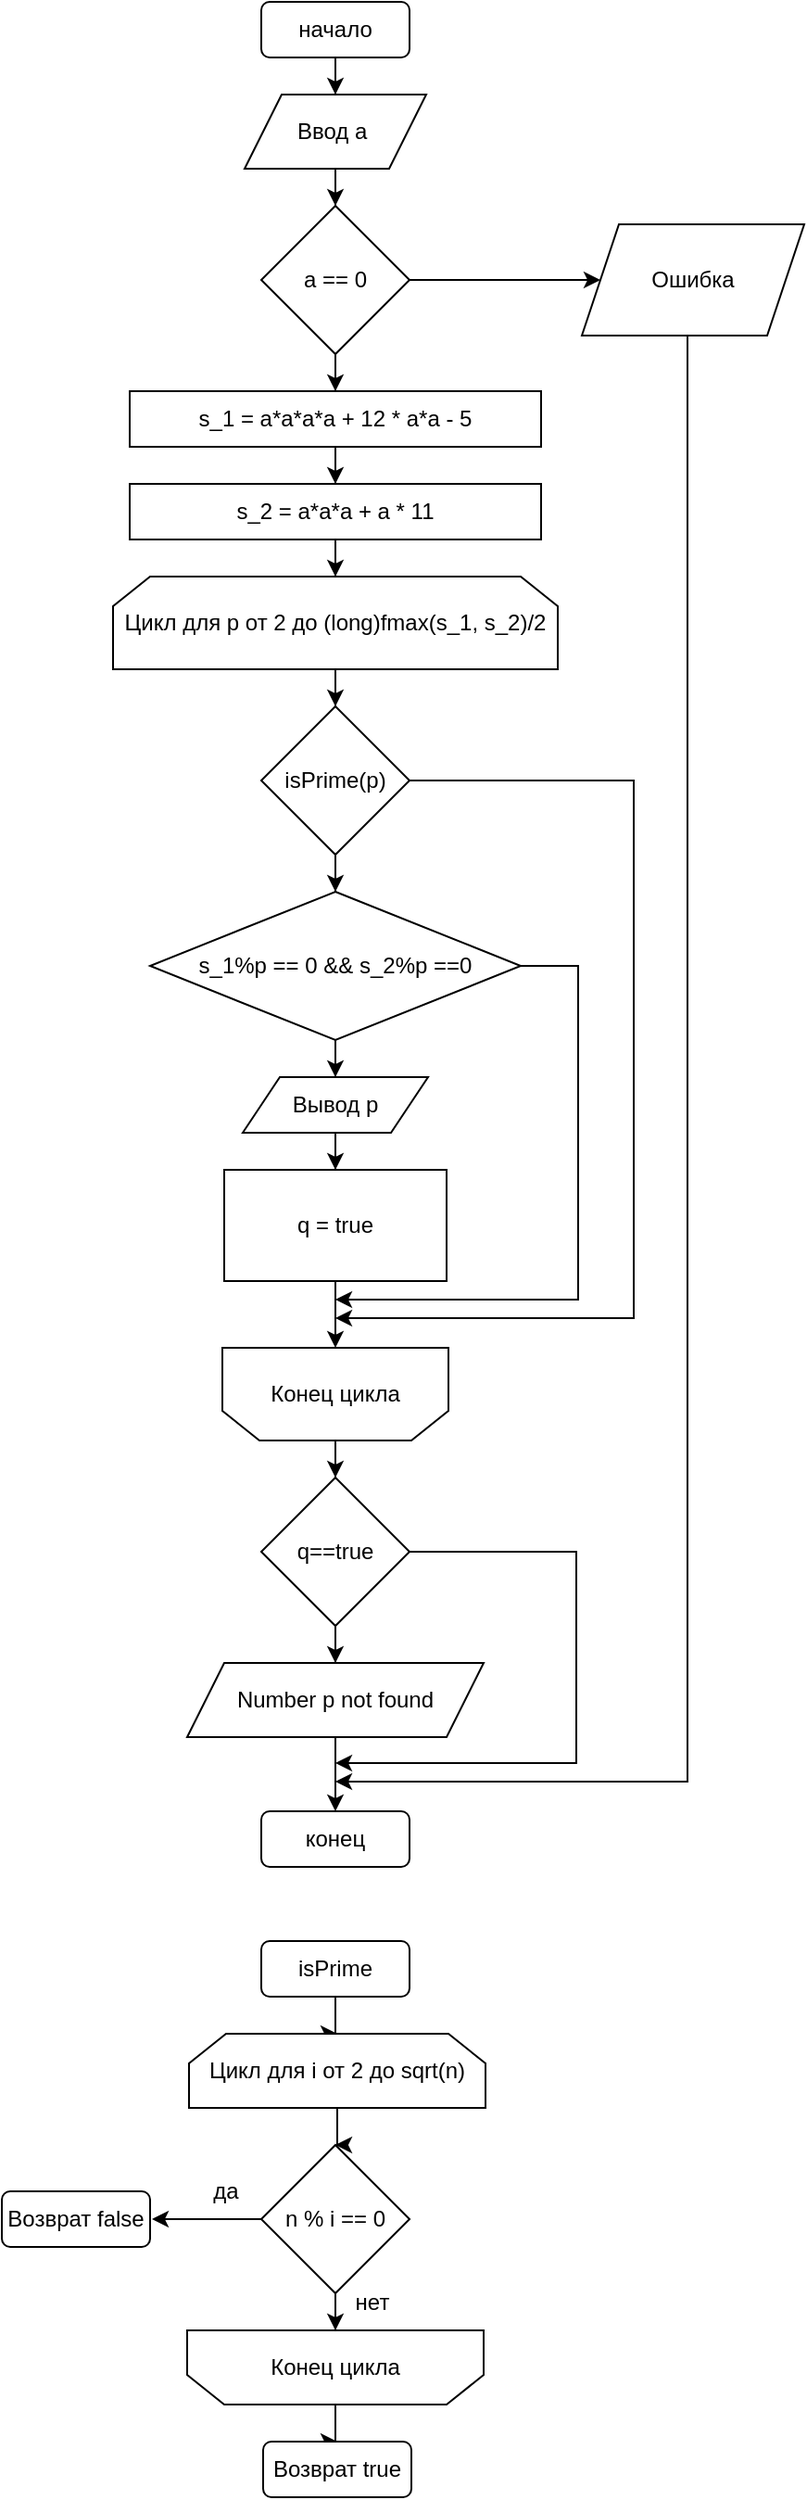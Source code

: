 <mxfile version="20.5.3" type="device"><diagram id="cPs8LDmCdjM716SX3LqR" name="Страница 1"><mxGraphModel dx="1523" dy="835" grid="1" gridSize="10" guides="1" tooltips="1" connect="1" arrows="1" fold="1" page="1" pageScale="1" pageWidth="827" pageHeight="1169" math="0" shadow="0"><root><mxCell id="0"/><mxCell id="1" parent="0"/><mxCell id="GRfYVmmq4_orilwzkAFO-183" style="edgeStyle=orthogonalEdgeStyle;rounded=0;orthogonalLoop=1;jettySize=auto;html=1;entryX=0.5;entryY=0;entryDx=0;entryDy=0;" edge="1" parent="1" source="GRfYVmmq4_orilwzkAFO-184" target="GRfYVmmq4_orilwzkAFO-187"><mxGeometry relative="1" as="geometry"/></mxCell><mxCell id="GRfYVmmq4_orilwzkAFO-184" value="начало" style="rounded=1;whiteSpace=wrap;html=1;" vertex="1" parent="1"><mxGeometry x="379" y="60" width="80" height="30" as="geometry"/></mxCell><mxCell id="GRfYVmmq4_orilwzkAFO-185" value="конец" style="rounded=1;whiteSpace=wrap;html=1;" vertex="1" parent="1"><mxGeometry x="379" y="1036" width="80" height="30" as="geometry"/></mxCell><mxCell id="GRfYVmmq4_orilwzkAFO-186" style="edgeStyle=orthogonalEdgeStyle;rounded=0;orthogonalLoop=1;jettySize=auto;html=1;entryX=0.5;entryY=0;entryDx=0;entryDy=0;" edge="1" parent="1" source="GRfYVmmq4_orilwzkAFO-187" target="GRfYVmmq4_orilwzkAFO-190"><mxGeometry relative="1" as="geometry"/></mxCell><mxCell id="GRfYVmmq4_orilwzkAFO-187" value="Ввод a&amp;nbsp;" style="shape=parallelogram;perimeter=parallelogramPerimeter;whiteSpace=wrap;html=1;fixedSize=1;labelBackgroundColor=#FFFFFF;" vertex="1" parent="1"><mxGeometry x="370" y="110" width="98" height="40" as="geometry"/></mxCell><mxCell id="GRfYVmmq4_orilwzkAFO-188" style="edgeStyle=orthogonalEdgeStyle;rounded=0;orthogonalLoop=1;jettySize=auto;html=1;entryX=0;entryY=0.5;entryDx=0;entryDy=0;" edge="1" parent="1" source="GRfYVmmq4_orilwzkAFO-190" target="GRfYVmmq4_orilwzkAFO-192"><mxGeometry relative="1" as="geometry"/></mxCell><mxCell id="GRfYVmmq4_orilwzkAFO-189" style="edgeStyle=orthogonalEdgeStyle;rounded=0;orthogonalLoop=1;jettySize=auto;html=1;entryX=0.5;entryY=0;entryDx=0;entryDy=0;" edge="1" parent="1" source="GRfYVmmq4_orilwzkAFO-190" target="GRfYVmmq4_orilwzkAFO-194"><mxGeometry relative="1" as="geometry"/></mxCell><mxCell id="GRfYVmmq4_orilwzkAFO-190" value="a == 0" style="rhombus;whiteSpace=wrap;html=1;labelBackgroundColor=#FFFFFF;" vertex="1" parent="1"><mxGeometry x="379" y="170" width="80" height="80" as="geometry"/></mxCell><mxCell id="GRfYVmmq4_orilwzkAFO-191" style="edgeStyle=orthogonalEdgeStyle;rounded=0;orthogonalLoop=1;jettySize=auto;html=1;" edge="1" parent="1"><mxGeometry relative="1" as="geometry"><Array as="points"><mxPoint x="609" y="1020"/><mxPoint x="419" y="1020"/></Array><mxPoint x="609" y="240" as="sourcePoint"/><mxPoint x="419" y="1020" as="targetPoint"/></mxGeometry></mxCell><mxCell id="GRfYVmmq4_orilwzkAFO-192" value="Ошибка" style="shape=parallelogram;perimeter=parallelogramPerimeter;whiteSpace=wrap;html=1;fixedSize=1;labelBackgroundColor=#FFFFFF;" vertex="1" parent="1"><mxGeometry x="552" y="180" width="120" height="60" as="geometry"/></mxCell><mxCell id="GRfYVmmq4_orilwzkAFO-193" style="edgeStyle=orthogonalEdgeStyle;rounded=0;orthogonalLoop=1;jettySize=auto;html=1;" edge="1" parent="1" source="GRfYVmmq4_orilwzkAFO-194" target="GRfYVmmq4_orilwzkAFO-196"><mxGeometry relative="1" as="geometry"/></mxCell><mxCell id="GRfYVmmq4_orilwzkAFO-194" value="s_1 = a*a*a*a + 12 * a*a - 5" style="rounded=0;whiteSpace=wrap;html=1;labelBackgroundColor=#FFFFFF;" vertex="1" parent="1"><mxGeometry x="308" y="270" width="222" height="30" as="geometry"/></mxCell><mxCell id="GRfYVmmq4_orilwzkAFO-195" style="edgeStyle=orthogonalEdgeStyle;rounded=0;orthogonalLoop=1;jettySize=auto;html=1;" edge="1" parent="1" source="GRfYVmmq4_orilwzkAFO-196" target="GRfYVmmq4_orilwzkAFO-198"><mxGeometry relative="1" as="geometry"/></mxCell><mxCell id="GRfYVmmq4_orilwzkAFO-196" value="s_2 = a*a*a + a * 11" style="rounded=0;whiteSpace=wrap;html=1;labelBackgroundColor=#FFFFFF;" vertex="1" parent="1"><mxGeometry x="308" y="320" width="222" height="30" as="geometry"/></mxCell><mxCell id="GRfYVmmq4_orilwzkAFO-197" style="edgeStyle=orthogonalEdgeStyle;rounded=0;orthogonalLoop=1;jettySize=auto;html=1;" edge="1" parent="1" source="GRfYVmmq4_orilwzkAFO-198" target="GRfYVmmq4_orilwzkAFO-201"><mxGeometry relative="1" as="geometry"/></mxCell><mxCell id="GRfYVmmq4_orilwzkAFO-198" value="Цикл для p от 2 до&amp;nbsp;(long)fmax(s_1, s_2)/2" style="shape=loopLimit;whiteSpace=wrap;html=1;labelBackgroundColor=#FFFFFF;" vertex="1" parent="1"><mxGeometry x="299" y="370" width="240" height="50" as="geometry"/></mxCell><mxCell id="GRfYVmmq4_orilwzkAFO-199" style="edgeStyle=orthogonalEdgeStyle;rounded=0;orthogonalLoop=1;jettySize=auto;html=1;entryX=0.5;entryY=0;entryDx=0;entryDy=0;" edge="1" parent="1" source="GRfYVmmq4_orilwzkAFO-201" target="GRfYVmmq4_orilwzkAFO-204"><mxGeometry relative="1" as="geometry"/></mxCell><mxCell id="GRfYVmmq4_orilwzkAFO-200" style="edgeStyle=orthogonalEdgeStyle;rounded=0;orthogonalLoop=1;jettySize=auto;html=1;" edge="1" parent="1" source="GRfYVmmq4_orilwzkAFO-201"><mxGeometry relative="1" as="geometry"><Array as="points"><mxPoint x="580" y="480"/><mxPoint x="580" y="770"/><mxPoint x="419" y="770"/></Array><mxPoint x="419" y="770" as="targetPoint"/></mxGeometry></mxCell><mxCell id="GRfYVmmq4_orilwzkAFO-201" value="isPrime(p)" style="rhombus;whiteSpace=wrap;html=1;labelBackgroundColor=#FFFFFF;" vertex="1" parent="1"><mxGeometry x="379" y="440" width="80" height="80" as="geometry"/></mxCell><mxCell id="GRfYVmmq4_orilwzkAFO-202" style="edgeStyle=orthogonalEdgeStyle;rounded=0;orthogonalLoop=1;jettySize=auto;html=1;entryX=0.5;entryY=0;entryDx=0;entryDy=0;" edge="1" parent="1" source="GRfYVmmq4_orilwzkAFO-204" target="GRfYVmmq4_orilwzkAFO-206"><mxGeometry relative="1" as="geometry"/></mxCell><mxCell id="GRfYVmmq4_orilwzkAFO-203" style="edgeStyle=orthogonalEdgeStyle;rounded=0;orthogonalLoop=1;jettySize=auto;html=1;" edge="1" parent="1" source="GRfYVmmq4_orilwzkAFO-204"><mxGeometry relative="1" as="geometry"><Array as="points"><mxPoint x="550" y="580"/><mxPoint x="550" y="760"/><mxPoint x="419" y="760"/></Array><mxPoint x="419" y="760" as="targetPoint"/></mxGeometry></mxCell><mxCell id="GRfYVmmq4_orilwzkAFO-204" value="s_1%p == 0 &amp;amp;&amp;amp; s_2%p ==0" style="rhombus;whiteSpace=wrap;html=1;labelBackgroundColor=#FFFFFF;" vertex="1" parent="1"><mxGeometry x="319" y="540" width="200" height="80" as="geometry"/></mxCell><mxCell id="GRfYVmmq4_orilwzkAFO-205" style="edgeStyle=orthogonalEdgeStyle;rounded=0;orthogonalLoop=1;jettySize=auto;html=1;" edge="1" parent="1" source="GRfYVmmq4_orilwzkAFO-206" target="GRfYVmmq4_orilwzkAFO-208"><mxGeometry relative="1" as="geometry"/></mxCell><mxCell id="GRfYVmmq4_orilwzkAFO-206" value="Вывод p" style="shape=parallelogram;perimeter=parallelogramPerimeter;whiteSpace=wrap;html=1;fixedSize=1;labelBackgroundColor=#FFFFFF;" vertex="1" parent="1"><mxGeometry x="369" y="640" width="100" height="30" as="geometry"/></mxCell><mxCell id="GRfYVmmq4_orilwzkAFO-207" style="edgeStyle=orthogonalEdgeStyle;rounded=0;orthogonalLoop=1;jettySize=auto;html=1;entryX=0.5;entryY=0;entryDx=0;entryDy=0;" edge="1" parent="1" source="GRfYVmmq4_orilwzkAFO-208" target="GRfYVmmq4_orilwzkAFO-210"><mxGeometry relative="1" as="geometry"/></mxCell><mxCell id="GRfYVmmq4_orilwzkAFO-208" value="q = true" style="rounded=0;whiteSpace=wrap;html=1;labelBackgroundColor=#FFFFFF;" vertex="1" parent="1"><mxGeometry x="359" y="690" width="120" height="60" as="geometry"/></mxCell><mxCell id="GRfYVmmq4_orilwzkAFO-209" style="edgeStyle=orthogonalEdgeStyle;rounded=0;orthogonalLoop=1;jettySize=auto;html=1;entryX=0.5;entryY=0;entryDx=0;entryDy=0;" edge="1" parent="1" source="GRfYVmmq4_orilwzkAFO-210" target="GRfYVmmq4_orilwzkAFO-213"><mxGeometry relative="1" as="geometry"/></mxCell><mxCell id="GRfYVmmq4_orilwzkAFO-210" value="Конец цикла" style="shape=loopLimit;whiteSpace=wrap;html=1;labelBackgroundColor=#FFFFFF;flipV=1;" vertex="1" parent="1"><mxGeometry x="358" y="786" width="122" height="50" as="geometry"/></mxCell><mxCell id="GRfYVmmq4_orilwzkAFO-211" style="edgeStyle=orthogonalEdgeStyle;rounded=0;orthogonalLoop=1;jettySize=auto;html=1;entryX=0.5;entryY=0;entryDx=0;entryDy=0;" edge="1" parent="1" source="GRfYVmmq4_orilwzkAFO-213" target="GRfYVmmq4_orilwzkAFO-215"><mxGeometry relative="1" as="geometry"/></mxCell><mxCell id="GRfYVmmq4_orilwzkAFO-212" style="edgeStyle=orthogonalEdgeStyle;rounded=0;orthogonalLoop=1;jettySize=auto;html=1;" edge="1" parent="1"><mxGeometry relative="1" as="geometry"><Array as="points"><mxPoint x="549" y="896"/><mxPoint x="549" y="1010"/><mxPoint x="419" y="1010"/></Array><mxPoint x="457.987" y="896.013" as="sourcePoint"/><mxPoint x="419" y="1010" as="targetPoint"/></mxGeometry></mxCell><mxCell id="GRfYVmmq4_orilwzkAFO-213" value="q==true" style="rhombus;whiteSpace=wrap;html=1;labelBackgroundColor=#FFFFFF;" vertex="1" parent="1"><mxGeometry x="379" y="856" width="80" height="80" as="geometry"/></mxCell><mxCell id="GRfYVmmq4_orilwzkAFO-214" style="edgeStyle=orthogonalEdgeStyle;rounded=0;orthogonalLoop=1;jettySize=auto;html=1;" edge="1" parent="1" source="GRfYVmmq4_orilwzkAFO-215" target="GRfYVmmq4_orilwzkAFO-185"><mxGeometry relative="1" as="geometry"/></mxCell><mxCell id="GRfYVmmq4_orilwzkAFO-215" value="Number p not found" style="shape=parallelogram;perimeter=parallelogramPerimeter;whiteSpace=wrap;html=1;fixedSize=1;labelBackgroundColor=#FFFFFF;" vertex="1" parent="1"><mxGeometry x="339" y="956" width="160" height="40" as="geometry"/></mxCell><mxCell id="GRfYVmmq4_orilwzkAFO-216" style="edgeStyle=orthogonalEdgeStyle;rounded=0;orthogonalLoop=1;jettySize=auto;html=1;" edge="1" parent="1" source="GRfYVmmq4_orilwzkAFO-217" target="GRfYVmmq4_orilwzkAFO-219"><mxGeometry relative="1" as="geometry"/></mxCell><mxCell id="GRfYVmmq4_orilwzkAFO-217" value="isPrime" style="rounded=1;whiteSpace=wrap;html=1;" vertex="1" parent="1"><mxGeometry x="379" y="1106" width="80" height="30" as="geometry"/></mxCell><mxCell id="GRfYVmmq4_orilwzkAFO-218" style="edgeStyle=orthogonalEdgeStyle;rounded=0;orthogonalLoop=1;jettySize=auto;html=1;" edge="1" parent="1" source="GRfYVmmq4_orilwzkAFO-219" target="GRfYVmmq4_orilwzkAFO-222"><mxGeometry relative="1" as="geometry"/></mxCell><mxCell id="GRfYVmmq4_orilwzkAFO-219" value="Цикл для i от 2 до&amp;nbsp;sqrt(n)" style="shape=loopLimit;whiteSpace=wrap;html=1;labelBackgroundColor=#FFFFFF;" vertex="1" parent="1"><mxGeometry x="340" y="1156" width="160" height="40" as="geometry"/></mxCell><mxCell id="GRfYVmmq4_orilwzkAFO-220" style="edgeStyle=orthogonalEdgeStyle;rounded=0;orthogonalLoop=1;jettySize=auto;html=1;" edge="1" parent="1" source="GRfYVmmq4_orilwzkAFO-222" target="GRfYVmmq4_orilwzkAFO-224"><mxGeometry relative="1" as="geometry"/></mxCell><mxCell id="GRfYVmmq4_orilwzkAFO-221" style="edgeStyle=orthogonalEdgeStyle;rounded=0;orthogonalLoop=1;jettySize=auto;html=1;" edge="1" parent="1" source="GRfYVmmq4_orilwzkAFO-222"><mxGeometry relative="1" as="geometry"><mxPoint x="320" y="1256" as="targetPoint"/></mxGeometry></mxCell><mxCell id="GRfYVmmq4_orilwzkAFO-222" value="n % i == 0" style="rhombus;whiteSpace=wrap;html=1;labelBackgroundColor=#FFFFFF;" vertex="1" parent="1"><mxGeometry x="379" y="1216" width="80" height="80" as="geometry"/></mxCell><mxCell id="GRfYVmmq4_orilwzkAFO-223" style="edgeStyle=orthogonalEdgeStyle;rounded=0;orthogonalLoop=1;jettySize=auto;html=1;" edge="1" parent="1" source="GRfYVmmq4_orilwzkAFO-224" target="GRfYVmmq4_orilwzkAFO-226"><mxGeometry relative="1" as="geometry"/></mxCell><mxCell id="GRfYVmmq4_orilwzkAFO-224" value="Конец цикла" style="shape=loopLimit;whiteSpace=wrap;html=1;labelBackgroundColor=#FFFFFF;flipV=1;" vertex="1" parent="1"><mxGeometry x="339" y="1316" width="160" height="40" as="geometry"/></mxCell><mxCell id="GRfYVmmq4_orilwzkAFO-225" value="Возврат false" style="rounded=1;whiteSpace=wrap;html=1;" vertex="1" parent="1"><mxGeometry x="239" y="1241" width="80" height="30" as="geometry"/></mxCell><mxCell id="GRfYVmmq4_orilwzkAFO-226" value="Возврат true" style="rounded=1;whiteSpace=wrap;html=1;" vertex="1" parent="1"><mxGeometry x="380" y="1376" width="80" height="30" as="geometry"/></mxCell><mxCell id="GRfYVmmq4_orilwzkAFO-227" value="да" style="text;html=1;strokeColor=none;fillColor=none;align=center;verticalAlign=middle;whiteSpace=wrap;rounded=0;labelBackgroundColor=#FFFFFF;" vertex="1" parent="1"><mxGeometry x="330" y="1226" width="60" height="30" as="geometry"/></mxCell><mxCell id="GRfYVmmq4_orilwzkAFO-228" value="нет" style="text;html=1;strokeColor=none;fillColor=none;align=center;verticalAlign=middle;whiteSpace=wrap;rounded=0;labelBackgroundColor=#FFFFFF;" vertex="1" parent="1"><mxGeometry x="409" y="1286" width="60" height="30" as="geometry"/></mxCell></root></mxGraphModel></diagram></mxfile>